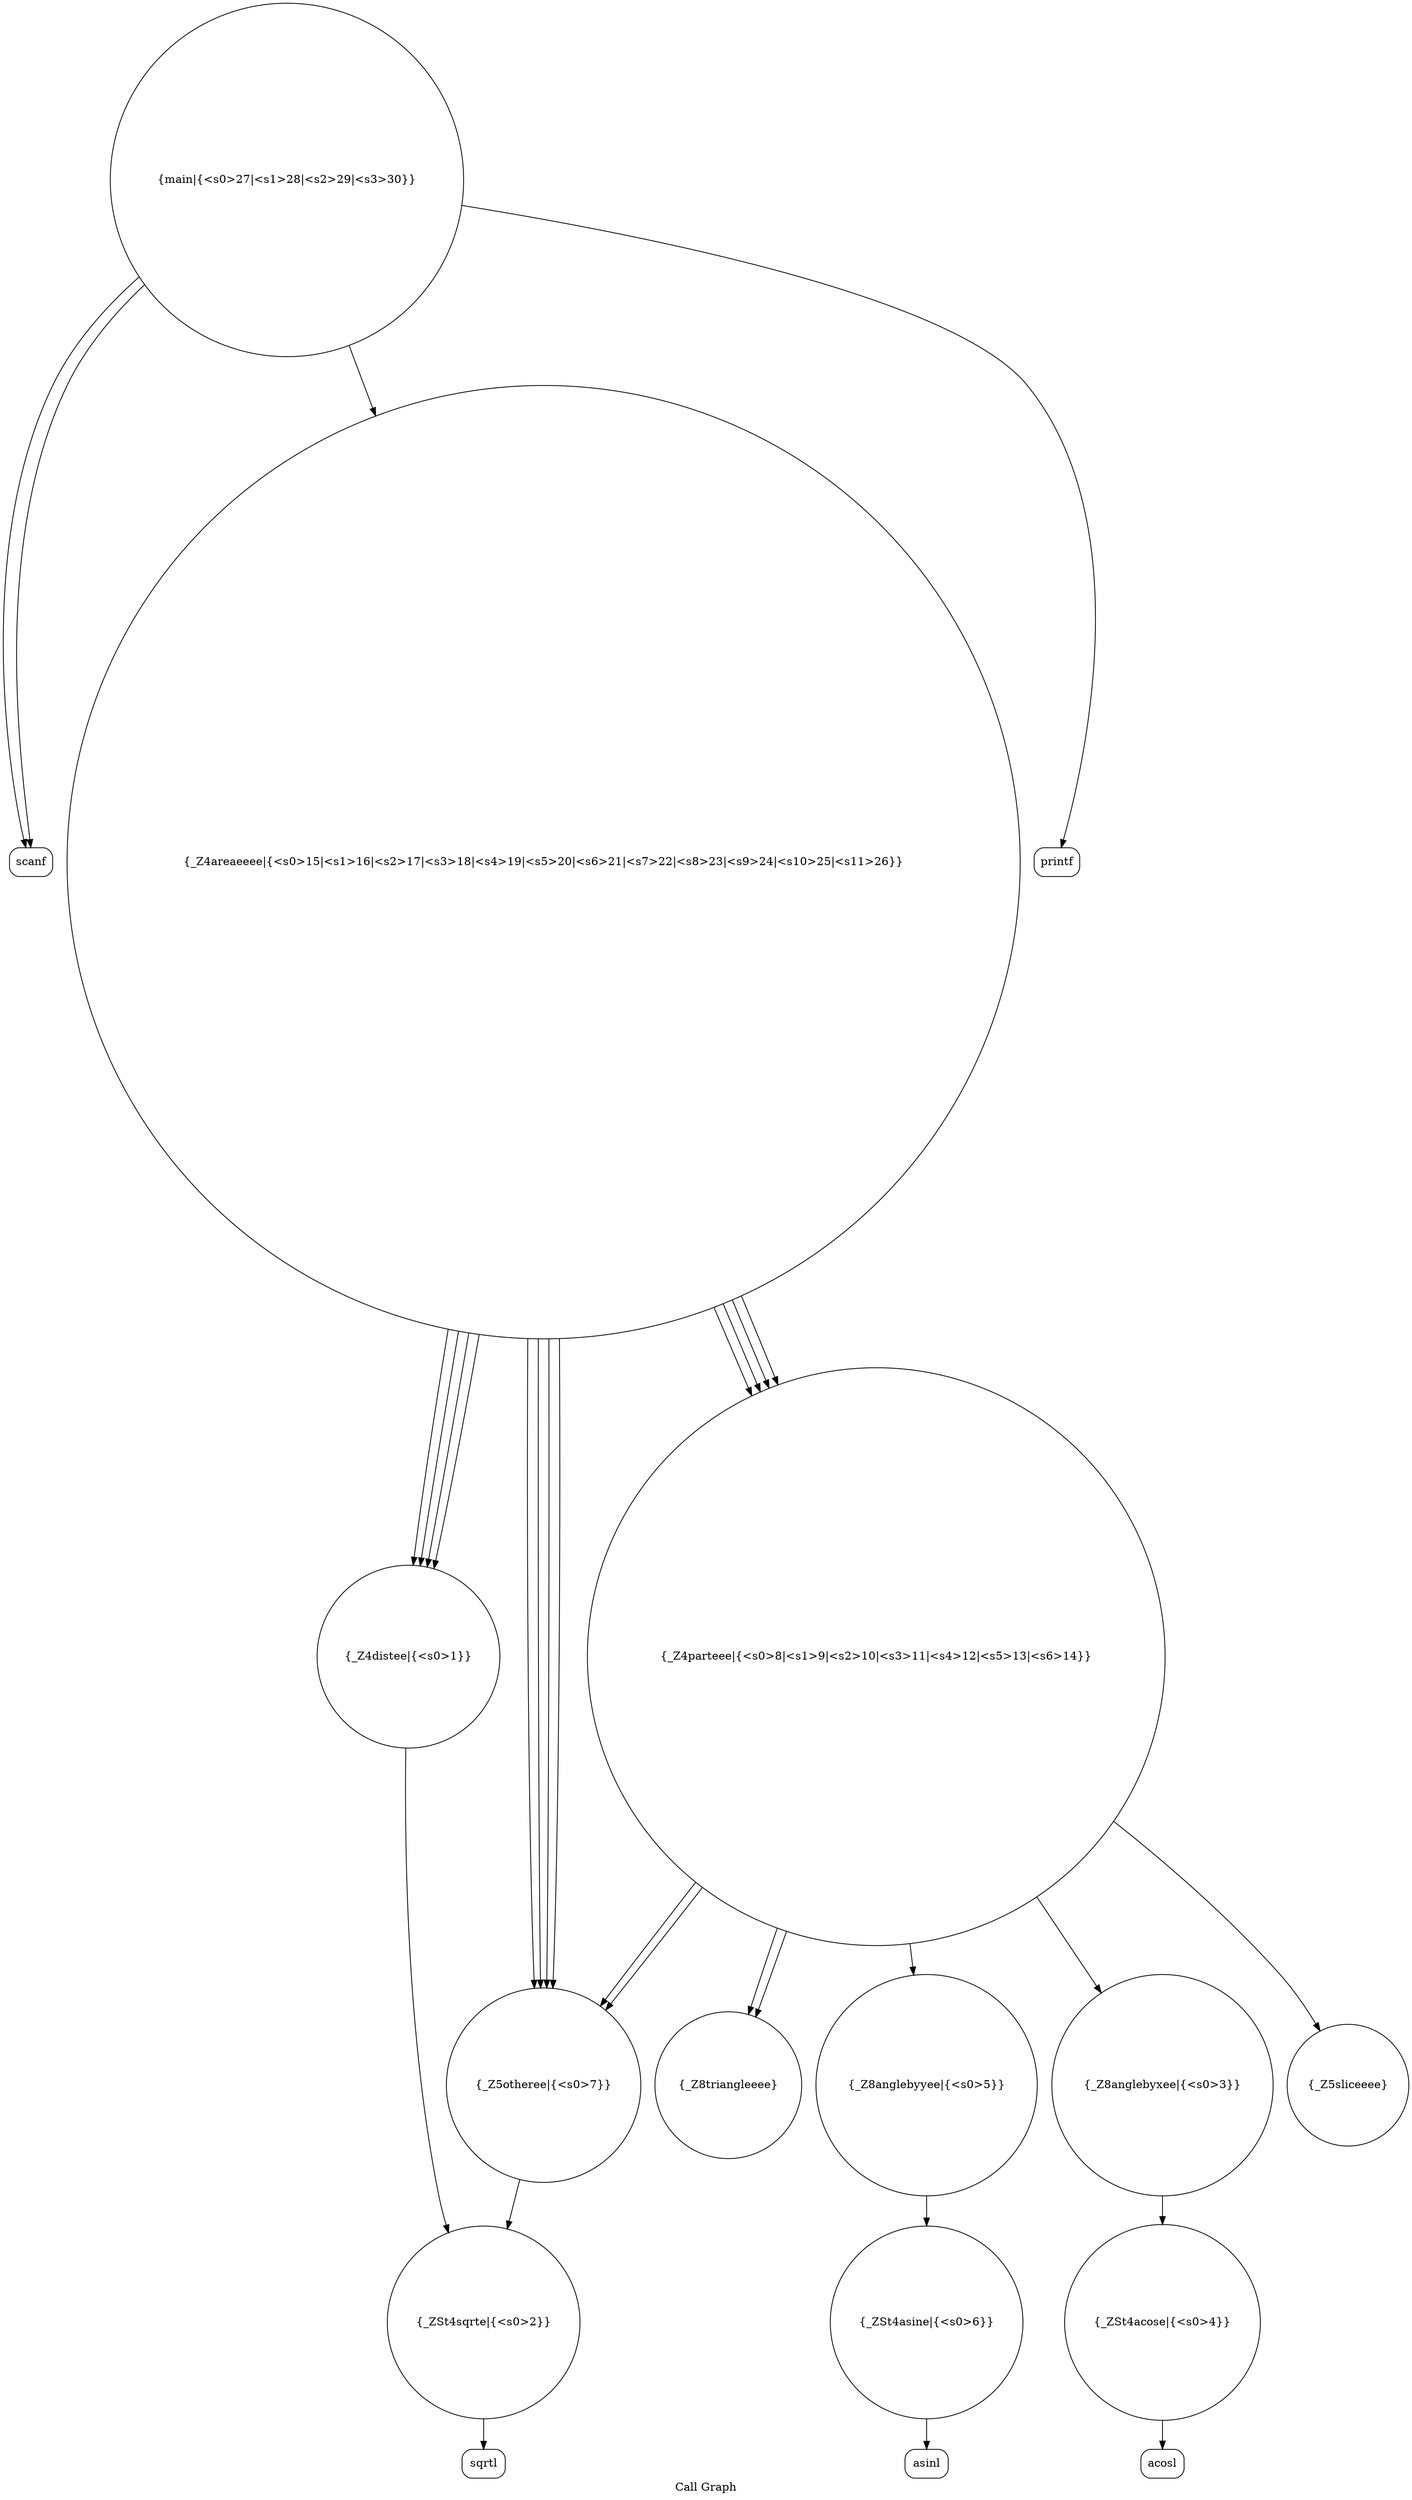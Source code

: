 digraph "Call Graph" {
	label="Call Graph";

	Node0x55a4ca3560f0 [shape=record,shape=circle,label="{_Z4distee|{<s0>1}}"];
	Node0x55a4ca3560f0:s0 -> Node0x55a4ca356580[color=black];
	Node0x55a4ca356880 [shape=record,shape=circle,label="{_Z5otheree|{<s0>7}}"];
	Node0x55a4ca356880:s0 -> Node0x55a4ca356580[color=black];
	Node0x55a4ca356c00 [shape=record,shape=Mrecord,label="{sqrtl}"];
	Node0x55a4ca356600 [shape=record,shape=circle,label="{_Z8triangleeee}"];
	Node0x55a4ca356980 [shape=record,shape=circle,label="{_Z4parteee|{<s0>8|<s1>9|<s2>10|<s3>11|<s4>12|<s5>13|<s6>14}}"];
	Node0x55a4ca356980:s0 -> Node0x55a4ca356780[color=black];
	Node0x55a4ca356980:s1 -> Node0x55a4ca356680[color=black];
	Node0x55a4ca356980:s2 -> Node0x55a4ca356900[color=black];
	Node0x55a4ca356980:s3 -> Node0x55a4ca356880[color=black];
	Node0x55a4ca356980:s4 -> Node0x55a4ca356600[color=black];
	Node0x55a4ca356980:s5 -> Node0x55a4ca356880[color=black];
	Node0x55a4ca356980:s6 -> Node0x55a4ca356600[color=black];
	Node0x55a4ca356d00 [shape=record,shape=Mrecord,label="{asinl}"];
	Node0x55a4ca356700 [shape=record,shape=circle,label="{_ZSt4acose|{<s0>4}}"];
	Node0x55a4ca356700:s0 -> Node0x55a4ca356c80[color=black];
	Node0x55a4ca356a80 [shape=record,shape=circle,label="{main|{<s0>27|<s1>28|<s2>29|<s3>30}}"];
	Node0x55a4ca356a80:s0 -> Node0x55a4ca356b00[color=black];
	Node0x55a4ca356a80:s1 -> Node0x55a4ca356b00[color=black];
	Node0x55a4ca356a80:s2 -> Node0x55a4ca356a00[color=black];
	Node0x55a4ca356a80:s3 -> Node0x55a4ca356b80[color=black];
	Node0x55a4ca356800 [shape=record,shape=circle,label="{_ZSt4asine|{<s0>6}}"];
	Node0x55a4ca356800:s0 -> Node0x55a4ca356d00[color=black];
	Node0x55a4ca356b80 [shape=record,shape=Mrecord,label="{printf}"];
	Node0x55a4ca356580 [shape=record,shape=circle,label="{_ZSt4sqrte|{<s0>2}}"];
	Node0x55a4ca356580:s0 -> Node0x55a4ca356c00[color=black];
	Node0x55a4ca356900 [shape=record,shape=circle,label="{_Z5sliceeee}"];
	Node0x55a4ca356c80 [shape=record,shape=Mrecord,label="{acosl}"];
	Node0x55a4ca356680 [shape=record,shape=circle,label="{_Z8anglebyxee|{<s0>3}}"];
	Node0x55a4ca356680:s0 -> Node0x55a4ca356700[color=black];
	Node0x55a4ca356a00 [shape=record,shape=circle,label="{_Z4areaeeee|{<s0>15|<s1>16|<s2>17|<s3>18|<s4>19|<s5>20|<s6>21|<s7>22|<s8>23|<s9>24|<s10>25|<s11>26}}"];
	Node0x55a4ca356a00:s0 -> Node0x55a4ca3560f0[color=black];
	Node0x55a4ca356a00:s1 -> Node0x55a4ca3560f0[color=black];
	Node0x55a4ca356a00:s2 -> Node0x55a4ca3560f0[color=black];
	Node0x55a4ca356a00:s3 -> Node0x55a4ca3560f0[color=black];
	Node0x55a4ca356a00:s4 -> Node0x55a4ca356880[color=black];
	Node0x55a4ca356a00:s5 -> Node0x55a4ca356880[color=black];
	Node0x55a4ca356a00:s6 -> Node0x55a4ca356980[color=black];
	Node0x55a4ca356a00:s7 -> Node0x55a4ca356880[color=black];
	Node0x55a4ca356a00:s8 -> Node0x55a4ca356980[color=black];
	Node0x55a4ca356a00:s9 -> Node0x55a4ca356880[color=black];
	Node0x55a4ca356a00:s10 -> Node0x55a4ca356980[color=black];
	Node0x55a4ca356a00:s11 -> Node0x55a4ca356980[color=black];
	Node0x55a4ca356780 [shape=record,shape=circle,label="{_Z8anglebyyee|{<s0>5}}"];
	Node0x55a4ca356780:s0 -> Node0x55a4ca356800[color=black];
	Node0x55a4ca356b00 [shape=record,shape=Mrecord,label="{scanf}"];
}
